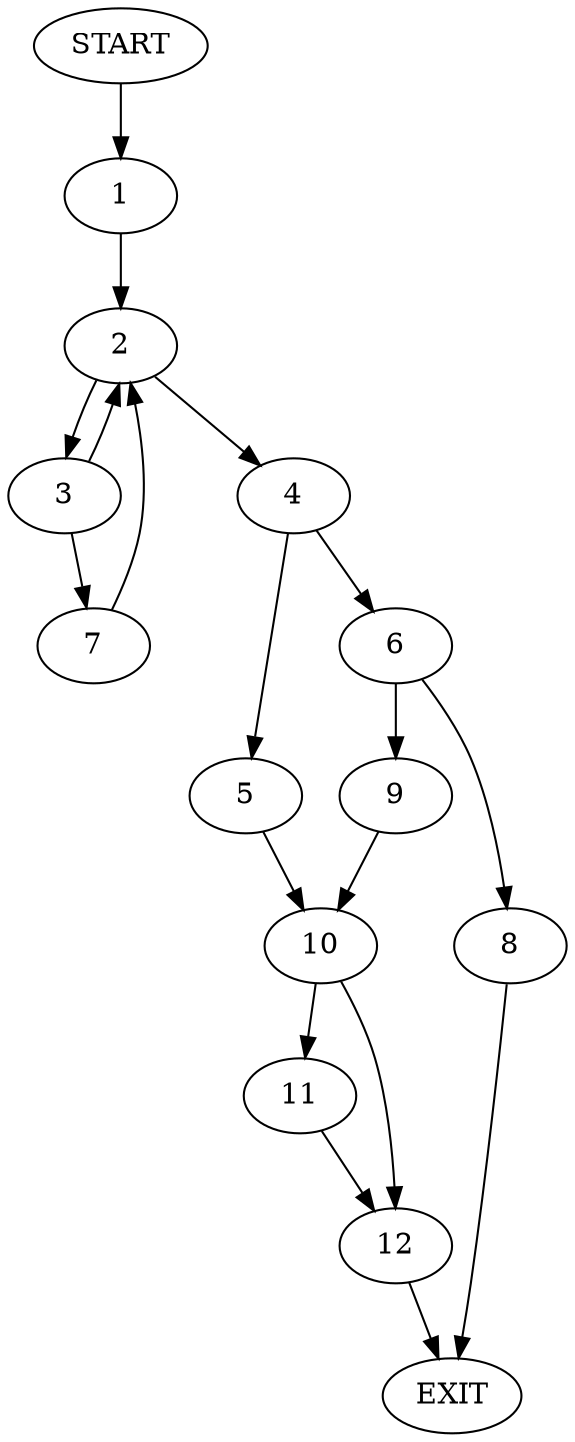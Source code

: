 digraph {
0 [label="START"]
13 [label="EXIT"]
0 -> 1
1 -> 2
2 -> 3
2 -> 4
4 -> 5
4 -> 6
3 -> 7
3 -> 2
7 -> 2
6 -> 8
6 -> 9
5 -> 10
10 -> 11
10 -> 12
9 -> 10
8 -> 13
11 -> 12
12 -> 13
}
